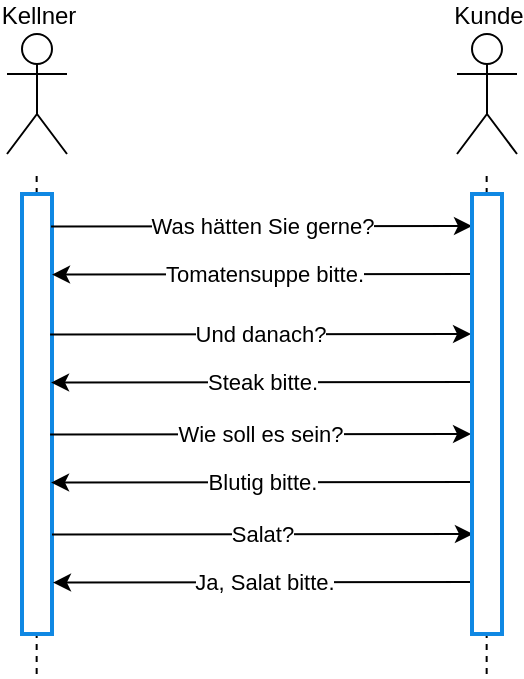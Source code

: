 <mxfile version="16.5.2" type="device"><diagram id="Leyl3rW_nlBt5nnhuCO2" name="Page-1"><mxGraphModel dx="482" dy="555" grid="1" gridSize="10" guides="1" tooltips="1" connect="1" arrows="1" fold="1" page="1" pageScale="1" pageWidth="1169" pageHeight="827" math="0" shadow="0"><root><mxCell id="0"/><mxCell id="1" parent="0"/><mxCell id="IVCKebakMnqVJ9-r233U-1" value="Kellner" style="shape=umlActor;verticalLabelPosition=top;verticalAlign=bottom;html=1;outlineConnect=0;labelPosition=center;align=center;" vertex="1" parent="1"><mxGeometry x="287.5" y="100" width="30" height="60" as="geometry"/></mxCell><mxCell id="IVCKebakMnqVJ9-r233U-4" value="" style="endArrow=none;dashed=1;html=1;rounded=0;" edge="1" parent="1"><mxGeometry width="50" height="50" relative="1" as="geometry"><mxPoint x="302.33" y="420" as="sourcePoint"/><mxPoint x="302.33" y="170" as="targetPoint"/></mxGeometry></mxCell><mxCell id="IVCKebakMnqVJ9-r233U-3" value="" style="whiteSpace=wrap;html=1;imageAspect=0;fillColor=#FFFFFF;strokeColor=#1088E3;strokeWidth=2;" vertex="1" parent="1"><mxGeometry x="295" y="180" width="15" height="220" as="geometry"/></mxCell><mxCell id="IVCKebakMnqVJ9-r233U-13" value="" style="endArrow=classic;html=1;rounded=0;strokeColor=#000000;exitX=0.968;exitY=0.074;exitDx=0;exitDy=0;exitPerimeter=0;" edge="1" parent="1" source="IVCKebakMnqVJ9-r233U-3"><mxGeometry relative="1" as="geometry"><mxPoint x="400" y="240" as="sourcePoint"/><mxPoint x="520" y="196" as="targetPoint"/></mxGeometry></mxCell><mxCell id="IVCKebakMnqVJ9-r233U-14" value="Was hätten Sie gerne?" style="edgeLabel;resizable=0;html=1;align=center;verticalAlign=middle;strokeColor=#1088E3;strokeWidth=2;fillColor=#FFFFFF;" connectable="0" vertex="1" parent="IVCKebakMnqVJ9-r233U-13"><mxGeometry relative="1" as="geometry"/></mxCell><mxCell id="IVCKebakMnqVJ9-r233U-15" value="" style="endArrow=classic;html=1;rounded=0;strokeColor=default;exitX=0.968;exitY=0.074;exitDx=0;exitDy=0;exitPerimeter=0;anchorPointDirection=1;" edge="1" parent="1"><mxGeometry relative="1" as="geometry"><mxPoint x="520.48" y="220" as="sourcePoint"/><mxPoint x="310" y="220.28" as="targetPoint"/></mxGeometry></mxCell><mxCell id="IVCKebakMnqVJ9-r233U-16" value="Tomatensuppe bitte." style="edgeLabel;resizable=0;html=1;align=center;verticalAlign=middle;strokeColor=#1088E3;strokeWidth=2;fillColor=#FFFFFF;" connectable="0" vertex="1" parent="IVCKebakMnqVJ9-r233U-15"><mxGeometry relative="1" as="geometry"/></mxCell><mxCell id="IVCKebakMnqVJ9-r233U-17" value="" style="endArrow=classic;html=1;rounded=0;strokeColor=#000000;exitX=0.968;exitY=0.074;exitDx=0;exitDy=0;exitPerimeter=0;" edge="1" parent="1"><mxGeometry relative="1" as="geometry"><mxPoint x="309.04" y="250.28" as="sourcePoint"/><mxPoint x="519.52" y="250" as="targetPoint"/></mxGeometry></mxCell><mxCell id="IVCKebakMnqVJ9-r233U-18" value="Und danach?" style="edgeLabel;resizable=0;html=1;align=center;verticalAlign=middle;strokeColor=#1088E3;strokeWidth=2;fillColor=#FFFFFF;" connectable="0" vertex="1" parent="IVCKebakMnqVJ9-r233U-17"><mxGeometry relative="1" as="geometry"/></mxCell><mxCell id="IVCKebakMnqVJ9-r233U-19" value="" style="endArrow=classic;html=1;rounded=0;strokeColor=default;exitX=0.968;exitY=0.074;exitDx=0;exitDy=0;exitPerimeter=0;anchorPointDirection=1;" edge="1" parent="1"><mxGeometry relative="1" as="geometry"><mxPoint x="520" y="274" as="sourcePoint"/><mxPoint x="309.52" y="274.28" as="targetPoint"/></mxGeometry></mxCell><mxCell id="IVCKebakMnqVJ9-r233U-20" value="Steak bitte." style="edgeLabel;resizable=0;html=1;align=center;verticalAlign=middle;strokeColor=#1088E3;strokeWidth=2;fillColor=#FFFFFF;" connectable="0" vertex="1" parent="IVCKebakMnqVJ9-r233U-19"><mxGeometry relative="1" as="geometry"/></mxCell><mxCell id="IVCKebakMnqVJ9-r233U-21" value="" style="endArrow=classic;html=1;rounded=0;strokeColor=#000000;exitX=0.968;exitY=0.074;exitDx=0;exitDy=0;exitPerimeter=0;" edge="1" parent="1"><mxGeometry relative="1" as="geometry"><mxPoint x="309.04" y="300.28" as="sourcePoint"/><mxPoint x="519.52" y="300" as="targetPoint"/></mxGeometry></mxCell><mxCell id="IVCKebakMnqVJ9-r233U-22" value="Wie soll es sein?" style="edgeLabel;resizable=0;html=1;align=center;verticalAlign=middle;strokeColor=#1088E3;strokeWidth=2;fillColor=#FFFFFF;" connectable="0" vertex="1" parent="IVCKebakMnqVJ9-r233U-21"><mxGeometry relative="1" as="geometry"/></mxCell><mxCell id="IVCKebakMnqVJ9-r233U-23" value="" style="endArrow=classic;html=1;rounded=0;strokeColor=default;exitX=0.968;exitY=0.074;exitDx=0;exitDy=0;exitPerimeter=0;anchorPointDirection=1;" edge="1" parent="1"><mxGeometry relative="1" as="geometry"><mxPoint x="520" y="324" as="sourcePoint"/><mxPoint x="309.52" y="324.28" as="targetPoint"/></mxGeometry></mxCell><mxCell id="IVCKebakMnqVJ9-r233U-24" value="Blutig bitte." style="edgeLabel;resizable=0;html=1;align=center;verticalAlign=middle;strokeColor=#1088E3;strokeWidth=2;fillColor=#FFFFFF;" connectable="0" vertex="1" parent="IVCKebakMnqVJ9-r233U-23"><mxGeometry relative="1" as="geometry"/></mxCell><mxCell id="IVCKebakMnqVJ9-r233U-25" value="" style="endArrow=classic;html=1;rounded=0;strokeColor=#000000;exitX=0.968;exitY=0.074;exitDx=0;exitDy=0;exitPerimeter=0;" edge="1" parent="1"><mxGeometry relative="1" as="geometry"><mxPoint x="310.0" y="350.28" as="sourcePoint"/><mxPoint x="520.48" y="350" as="targetPoint"/></mxGeometry></mxCell><mxCell id="IVCKebakMnqVJ9-r233U-26" value="Salat?" style="edgeLabel;resizable=0;html=1;align=center;verticalAlign=middle;strokeColor=#1088E3;strokeWidth=2;fillColor=#FFFFFF;" connectable="0" vertex="1" parent="IVCKebakMnqVJ9-r233U-25"><mxGeometry relative="1" as="geometry"/></mxCell><mxCell id="IVCKebakMnqVJ9-r233U-27" value="" style="endArrow=classic;html=1;rounded=0;strokeColor=default;exitX=0.968;exitY=0.074;exitDx=0;exitDy=0;exitPerimeter=0;anchorPointDirection=1;" edge="1" parent="1"><mxGeometry relative="1" as="geometry"><mxPoint x="520.96" y="374" as="sourcePoint"/><mxPoint x="310.48" y="374.28" as="targetPoint"/></mxGeometry></mxCell><mxCell id="IVCKebakMnqVJ9-r233U-28" value="Ja, Salat bitte." style="edgeLabel;resizable=0;html=1;align=center;verticalAlign=middle;strokeColor=#1088E3;strokeWidth=2;fillColor=#FFFFFF;" connectable="0" vertex="1" parent="IVCKebakMnqVJ9-r233U-27"><mxGeometry relative="1" as="geometry"/></mxCell><mxCell id="IVCKebakMnqVJ9-r233U-29" value="Kunde&lt;br&gt;" style="shape=umlActor;verticalLabelPosition=top;verticalAlign=bottom;html=1;outlineConnect=0;labelPosition=center;align=center;" vertex="1" parent="1"><mxGeometry x="512.5" y="100" width="30" height="60" as="geometry"/></mxCell><mxCell id="IVCKebakMnqVJ9-r233U-30" value="" style="endArrow=none;dashed=1;html=1;rounded=0;" edge="1" parent="1"><mxGeometry width="50" height="50" relative="1" as="geometry"><mxPoint x="527.33" y="420" as="sourcePoint"/><mxPoint x="527.33" y="170" as="targetPoint"/></mxGeometry></mxCell><mxCell id="IVCKebakMnqVJ9-r233U-31" value="" style="whiteSpace=wrap;html=1;imageAspect=0;fillColor=#FFFFFF;strokeColor=#1088E3;strokeWidth=2;" vertex="1" parent="1"><mxGeometry x="520" y="180" width="15" height="220" as="geometry"/></mxCell></root></mxGraphModel></diagram></mxfile>